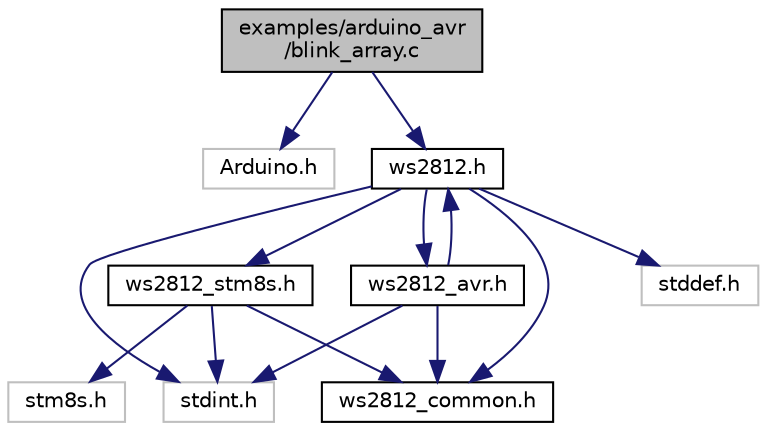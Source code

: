 digraph "examples/arduino_avr/blink_array.c"
{
 // LATEX_PDF_SIZE
  edge [fontname="Helvetica",fontsize="10",labelfontname="Helvetica",labelfontsize="10"];
  node [fontname="Helvetica",fontsize="10",shape=record];
  Node1 [label="examples/arduino_avr\l/blink_array.c",height=0.2,width=0.4,color="black", fillcolor="grey75", style="filled", fontcolor="black",tooltip="Blinks one or more WS2812 devices using a RGB array."];
  Node1 -> Node2 [color="midnightblue",fontsize="10",style="solid",fontname="Helvetica"];
  Node2 [label="Arduino.h",height=0.2,width=0.4,color="grey75", fillcolor="white", style="filled",tooltip=" "];
  Node1 -> Node3 [color="midnightblue",fontsize="10",style="solid",fontname="Helvetica"];
  Node3 [label="ws2812.h",height=0.2,width=0.4,color="black", fillcolor="white", style="filled",URL="$ws2812_8h.html",tooltip="Exposes the Tiny-WS2812 library interface."];
  Node3 -> Node4 [color="midnightblue",fontsize="10",style="solid",fontname="Helvetica"];
  Node4 [label="ws2812_avr.h",height=0.2,width=0.4,color="black", fillcolor="white", style="filled",URL="$ws2812__avr_8h.html",tooltip="Provides AVR platform specific definitions."];
  Node4 -> Node5 [color="midnightblue",fontsize="10",style="solid",fontname="Helvetica"];
  Node5 [label="stdint.h",height=0.2,width=0.4,color="grey75", fillcolor="white", style="filled",tooltip=" "];
  Node4 -> Node6 [color="midnightblue",fontsize="10",style="solid",fontname="Helvetica"];
  Node6 [label="ws2812_common.h",height=0.2,width=0.4,color="black", fillcolor="white", style="filled",URL="$ws2812__common_8h.html",tooltip="Definitions required by all platform specific headers."];
  Node4 -> Node3 [color="midnightblue",fontsize="10",style="solid",fontname="Helvetica"];
  Node3 -> Node7 [color="midnightblue",fontsize="10",style="solid",fontname="Helvetica"];
  Node7 [label="ws2812_stm8s.h",height=0.2,width=0.4,color="black", fillcolor="white", style="filled",URL="$ws2812__stm8s_8h.html",tooltip="Provides STM8S platform specific definitions."];
  Node7 -> Node8 [color="midnightblue",fontsize="10",style="solid",fontname="Helvetica"];
  Node8 [label="stm8s.h",height=0.2,width=0.4,color="grey75", fillcolor="white", style="filled",tooltip=" "];
  Node7 -> Node5 [color="midnightblue",fontsize="10",style="solid",fontname="Helvetica"];
  Node7 -> Node6 [color="midnightblue",fontsize="10",style="solid",fontname="Helvetica"];
  Node3 -> Node9 [color="midnightblue",fontsize="10",style="solid",fontname="Helvetica"];
  Node9 [label="stddef.h",height=0.2,width=0.4,color="grey75", fillcolor="white", style="filled",tooltip=" "];
  Node3 -> Node5 [color="midnightblue",fontsize="10",style="solid",fontname="Helvetica"];
  Node3 -> Node6 [color="midnightblue",fontsize="10",style="solid",fontname="Helvetica"];
}
